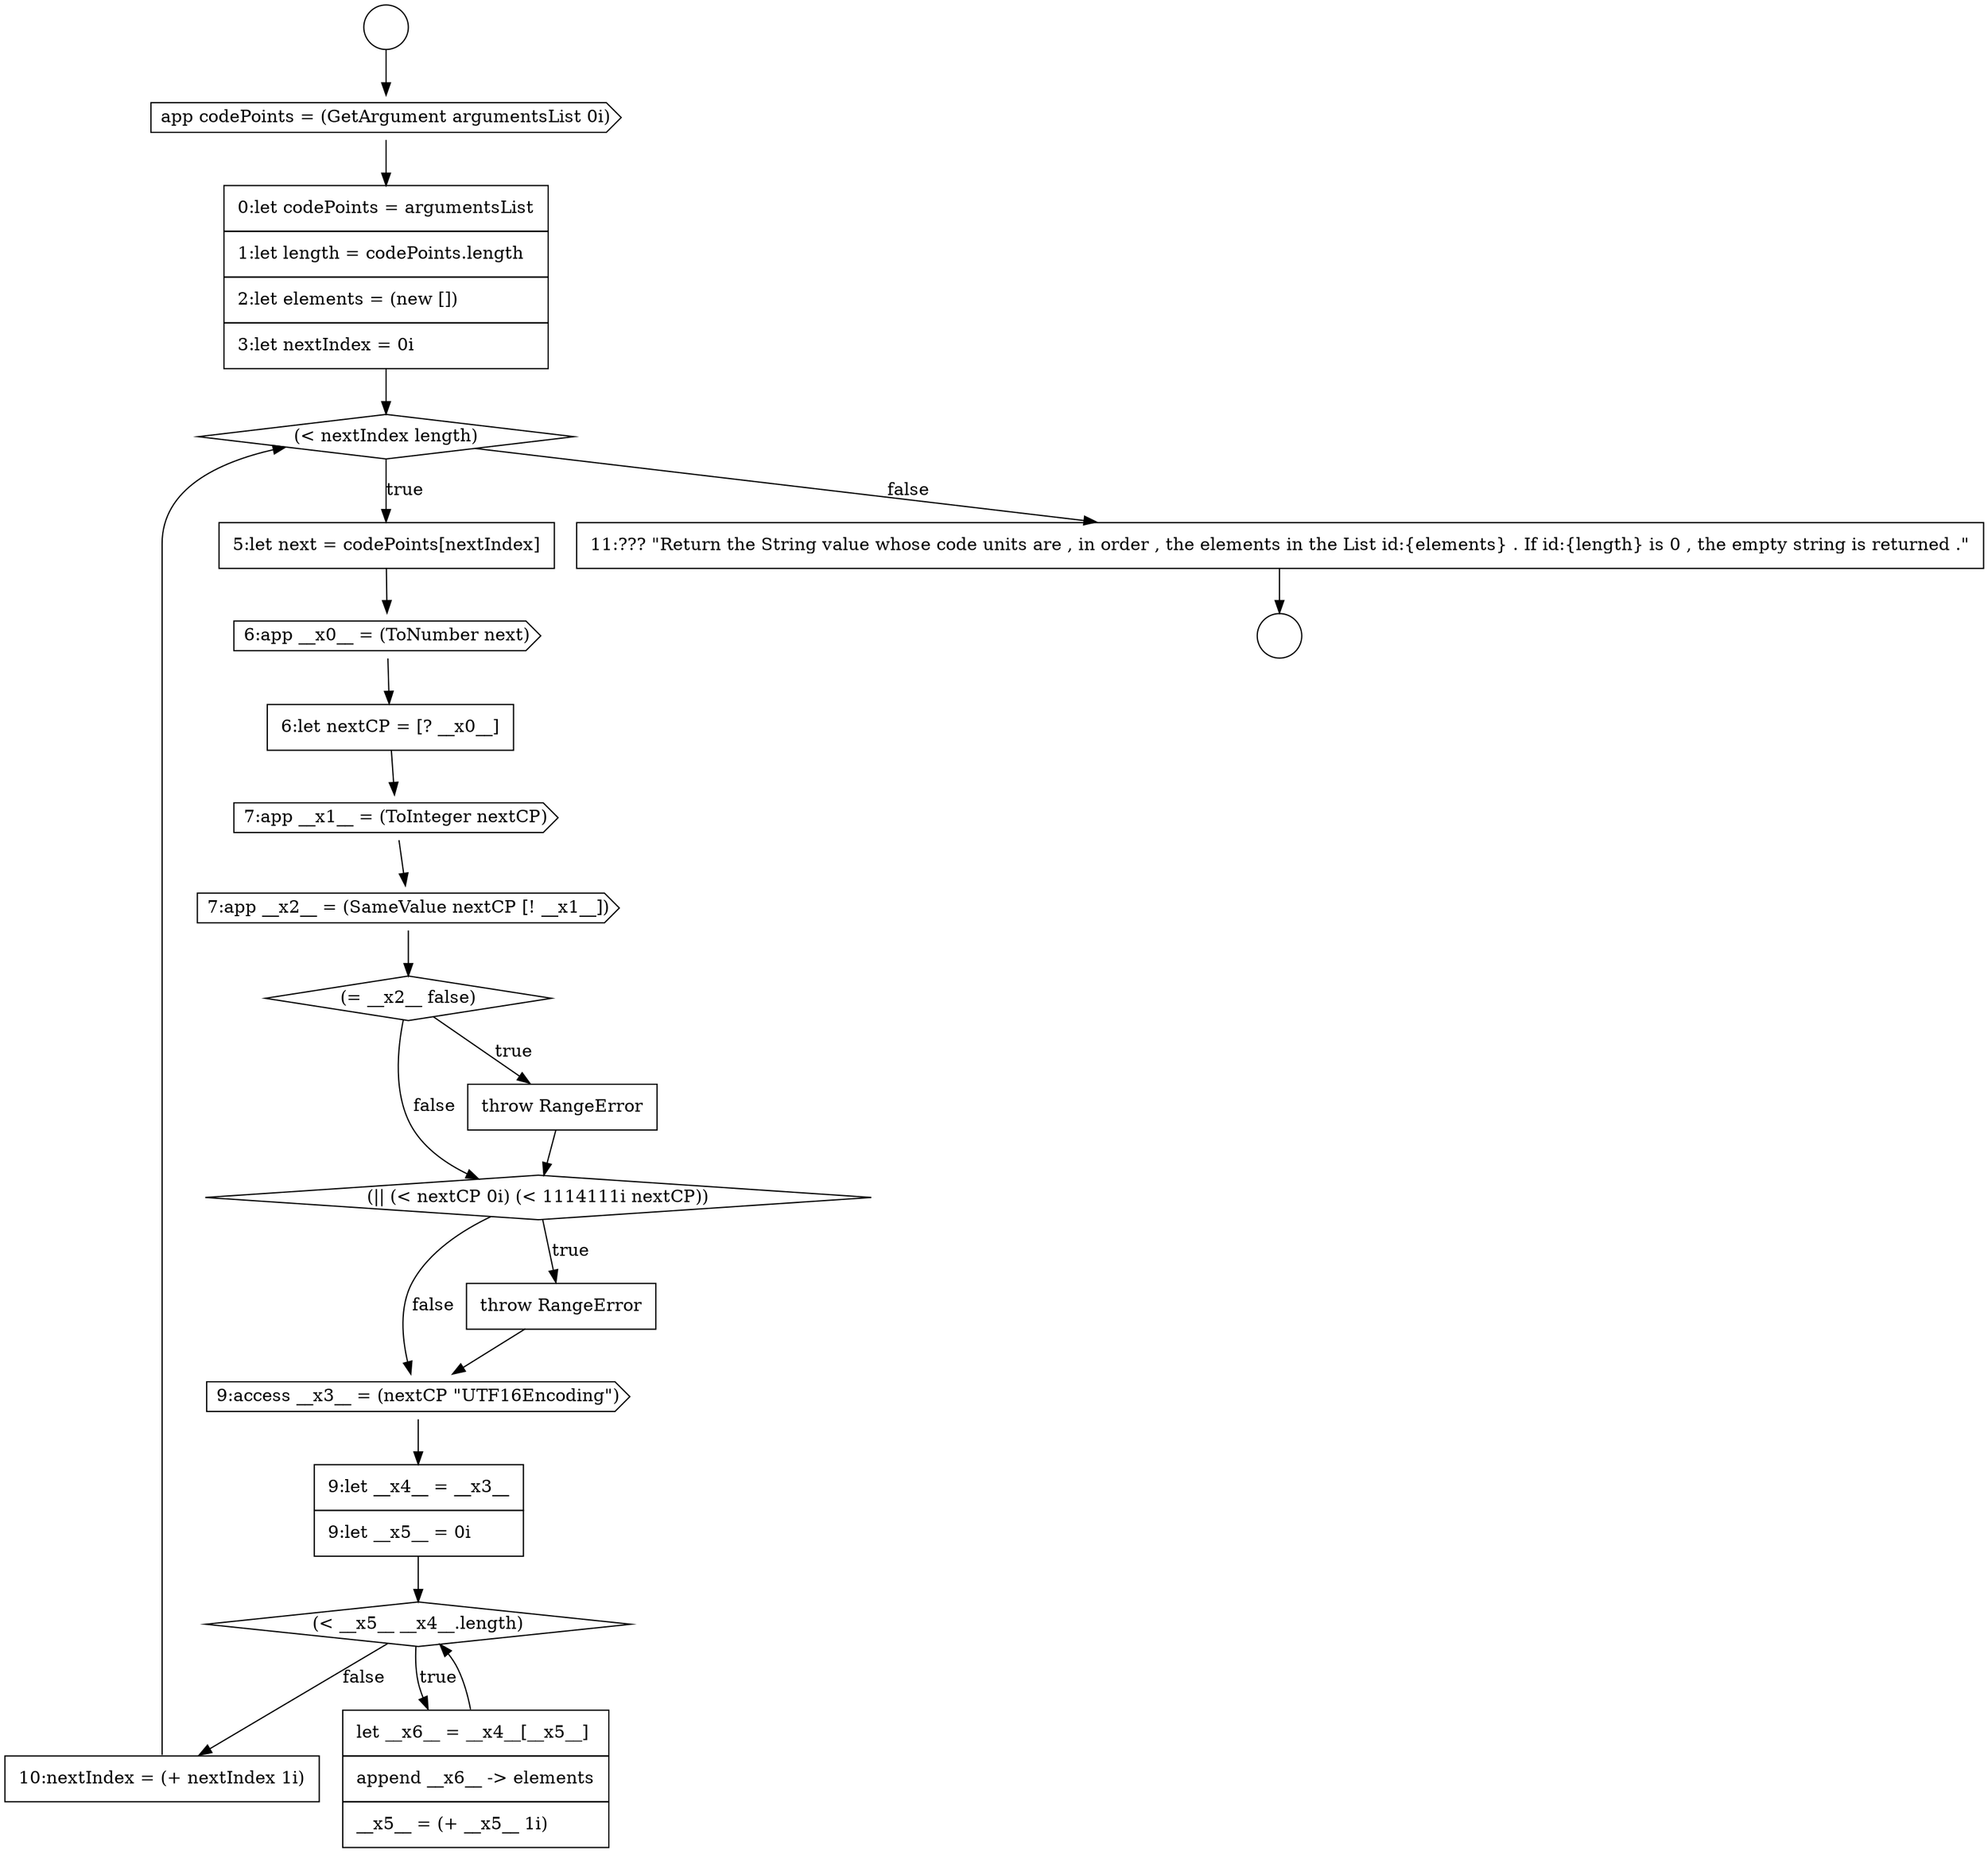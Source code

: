 digraph {
  node0 [shape=circle label=" " color="black" fillcolor="white" style=filled]
  node5 [shape=none, margin=0, label=<<font color="black">
    <table border="0" cellborder="1" cellspacing="0" cellpadding="10">
      <tr><td align="left">5:let next = codePoints[nextIndex]</td></tr>
    </table>
  </font>> color="black" fillcolor="white" style=filled]
  node10 [shape=diamond, label=<<font color="black">(= __x2__ false)</font>> color="black" fillcolor="white" style=filled]
  node14 [shape=cds, label=<<font color="black">9:access __x3__ = (nextCP &quot;UTF16Encoding&quot;)</font>> color="black" fillcolor="white" style=filled]
  node1 [shape=circle label=" " color="black" fillcolor="white" style=filled]
  node6 [shape=cds, label=<<font color="black">6:app __x0__ = (ToNumber next)</font>> color="black" fillcolor="white" style=filled]
  node9 [shape=cds, label=<<font color="black">7:app __x2__ = (SameValue nextCP [! __x1__])</font>> color="black" fillcolor="white" style=filled]
  node13 [shape=none, margin=0, label=<<font color="black">
    <table border="0" cellborder="1" cellspacing="0" cellpadding="10">
      <tr><td align="left">throw RangeError</td></tr>
    </table>
  </font>> color="black" fillcolor="white" style=filled]
  node2 [shape=cds, label=<<font color="black">app codePoints = (GetArgument argumentsList 0i)</font>> color="black" fillcolor="white" style=filled]
  node17 [shape=none, margin=0, label=<<font color="black">
    <table border="0" cellborder="1" cellspacing="0" cellpadding="10">
      <tr><td align="left">let __x6__ = __x4__[__x5__]</td></tr>
      <tr><td align="left">append __x6__ -&gt; elements</td></tr>
      <tr><td align="left">__x5__ = (+ __x5__ 1i)</td></tr>
    </table>
  </font>> color="black" fillcolor="white" style=filled]
  node12 [shape=diamond, label=<<font color="black">(|| (&lt; nextCP 0i) (&lt; 1114111i nextCP))</font>> color="black" fillcolor="white" style=filled]
  node7 [shape=none, margin=0, label=<<font color="black">
    <table border="0" cellborder="1" cellspacing="0" cellpadding="10">
      <tr><td align="left">6:let nextCP = [? __x0__]</td></tr>
    </table>
  </font>> color="black" fillcolor="white" style=filled]
  node3 [shape=none, margin=0, label=<<font color="black">
    <table border="0" cellborder="1" cellspacing="0" cellpadding="10">
      <tr><td align="left">0:let codePoints = argumentsList</td></tr>
      <tr><td align="left">1:let length = codePoints.length</td></tr>
      <tr><td align="left">2:let elements = (new [])</td></tr>
      <tr><td align="left">3:let nextIndex = 0i</td></tr>
    </table>
  </font>> color="black" fillcolor="white" style=filled]
  node18 [shape=none, margin=0, label=<<font color="black">
    <table border="0" cellborder="1" cellspacing="0" cellpadding="10">
      <tr><td align="left">10:nextIndex = (+ nextIndex 1i)</td></tr>
    </table>
  </font>> color="black" fillcolor="white" style=filled]
  node16 [shape=diamond, label=<<font color="black">(&lt; __x5__ __x4__.length)</font>> color="black" fillcolor="white" style=filled]
  node11 [shape=none, margin=0, label=<<font color="black">
    <table border="0" cellborder="1" cellspacing="0" cellpadding="10">
      <tr><td align="left">throw RangeError</td></tr>
    </table>
  </font>> color="black" fillcolor="white" style=filled]
  node8 [shape=cds, label=<<font color="black">7:app __x1__ = (ToInteger nextCP)</font>> color="black" fillcolor="white" style=filled]
  node19 [shape=none, margin=0, label=<<font color="black">
    <table border="0" cellborder="1" cellspacing="0" cellpadding="10">
      <tr><td align="left">11:??? &quot;Return the String value whose code units are , in order , the elements in the List id:{elements} . If id:{length} is 0 , the empty string is returned .&quot;</td></tr>
    </table>
  </font>> color="black" fillcolor="white" style=filled]
  node4 [shape=diamond, label=<<font color="black">(&lt; nextIndex length)</font>> color="black" fillcolor="white" style=filled]
  node15 [shape=none, margin=0, label=<<font color="black">
    <table border="0" cellborder="1" cellspacing="0" cellpadding="10">
      <tr><td align="left">9:let __x4__ = __x3__</td></tr>
      <tr><td align="left">9:let __x5__ = 0i</td></tr>
    </table>
  </font>> color="black" fillcolor="white" style=filled]
  node7 -> node8 [ color="black"]
  node10 -> node11 [label=<<font color="black">true</font>> color="black"]
  node10 -> node12 [label=<<font color="black">false</font>> color="black"]
  node13 -> node14 [ color="black"]
  node0 -> node2 [ color="black"]
  node6 -> node7 [ color="black"]
  node9 -> node10 [ color="black"]
  node14 -> node15 [ color="black"]
  node16 -> node17 [label=<<font color="black">true</font>> color="black"]
  node16 -> node18 [label=<<font color="black">false</font>> color="black"]
  node8 -> node9 [ color="black"]
  node18 -> node4 [ color="black"]
  node12 -> node13 [label=<<font color="black">true</font>> color="black"]
  node12 -> node14 [label=<<font color="black">false</font>> color="black"]
  node5 -> node6 [ color="black"]
  node3 -> node4 [ color="black"]
  node2 -> node3 [ color="black"]
  node15 -> node16 [ color="black"]
  node11 -> node12 [ color="black"]
  node17 -> node16 [ color="black"]
  node4 -> node5 [label=<<font color="black">true</font>> color="black"]
  node4 -> node19 [label=<<font color="black">false</font>> color="black"]
  node19 -> node1 [ color="black"]
}

